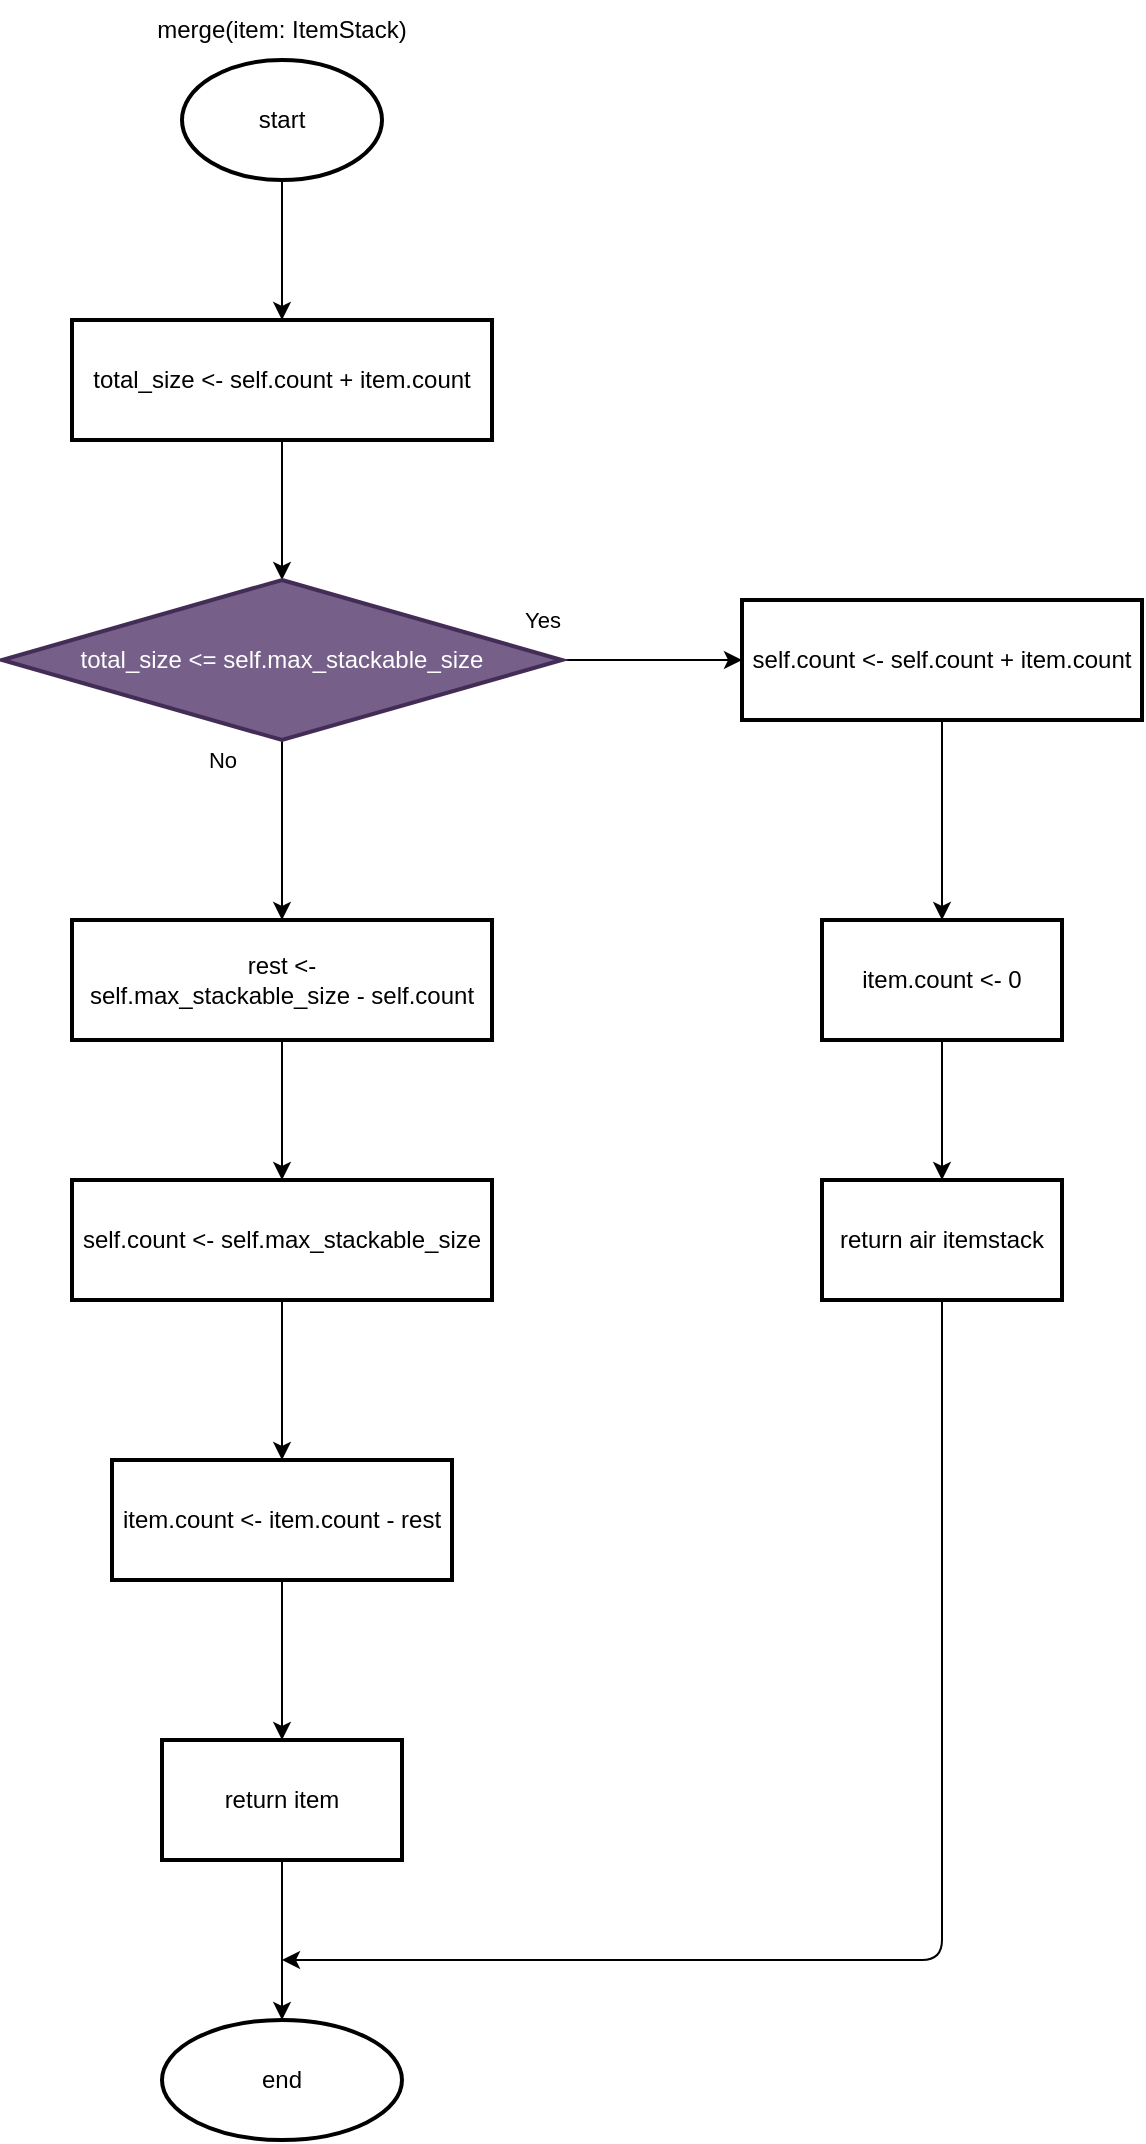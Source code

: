 <mxfile>
    <diagram id="cYxzI4weXATdJQALIW00" name="Page-1">
        <mxGraphModel dx="1118" dy="526" grid="1" gridSize="10" guides="1" tooltips="1" connect="1" arrows="1" fold="1" page="1" pageScale="1" pageWidth="850" pageHeight="1100" math="0" shadow="0">
            <root>
                <mxCell id="0"/>
                <mxCell id="1" parent="0"/>
                <mxCell id="5" value="" style="edgeStyle=none;html=1;" parent="1" source="2" target="4" edge="1">
                    <mxGeometry relative="1" as="geometry"/>
                </mxCell>
                <mxCell id="2" value="start" style="strokeWidth=2;html=1;shape=mxgraph.flowchart.start_1;whiteSpace=wrap;" parent="1" vertex="1">
                    <mxGeometry x="130" y="40" width="100" height="60" as="geometry"/>
                </mxCell>
                <mxCell id="3" value="merge(item: ItemStack)" style="text;html=1;strokeColor=none;fillColor=none;align=center;verticalAlign=middle;whiteSpace=wrap;rounded=0;" parent="1" vertex="1">
                    <mxGeometry x="105" y="10" width="150" height="30" as="geometry"/>
                </mxCell>
                <mxCell id="7" value="" style="edgeStyle=none;html=1;" parent="1" source="4" target="6" edge="1">
                    <mxGeometry relative="1" as="geometry"/>
                </mxCell>
                <mxCell id="4" value="total_size &amp;lt;- self.count + item.count" style="whiteSpace=wrap;html=1;strokeWidth=2;" parent="1" vertex="1">
                    <mxGeometry x="75" y="170" width="210" height="60" as="geometry"/>
                </mxCell>
                <mxCell id="9" value="Yes" style="edgeStyle=none;html=1;" parent="1" source="6" target="8" edge="1">
                    <mxGeometry x="-1" y="22" relative="1" as="geometry">
                        <mxPoint x="-10" y="2" as="offset"/>
                    </mxGeometry>
                </mxCell>
                <mxCell id="13" value="No" style="edgeStyle=none;html=1;" parent="1" source="6" target="12" edge="1">
                    <mxGeometry x="-0.778" y="-30" relative="1" as="geometry">
                        <mxPoint as="offset"/>
                    </mxGeometry>
                </mxCell>
                <mxCell id="6" value="total_size &amp;lt;= self.max_stackable_size" style="rhombus;whiteSpace=wrap;html=1;strokeWidth=2;fillColor=#76608a;fontColor=#ffffff;strokeColor=#432D57;" parent="1" vertex="1">
                    <mxGeometry x="40" y="300" width="280" height="80" as="geometry"/>
                </mxCell>
                <mxCell id="24" value="" style="edgeStyle=orthogonalEdgeStyle;html=1;" parent="1" source="8" target="23" edge="1">
                    <mxGeometry relative="1" as="geometry"/>
                </mxCell>
                <mxCell id="8" value="self.count &amp;lt;- self.count + item.count" style="whiteSpace=wrap;html=1;strokeWidth=2;" parent="1" vertex="1">
                    <mxGeometry x="410" y="310" width="200" height="60" as="geometry"/>
                </mxCell>
                <mxCell id="22" style="edgeStyle=orthogonalEdgeStyle;html=1;" parent="1" source="10" edge="1">
                    <mxGeometry relative="1" as="geometry">
                        <mxPoint x="180" y="990" as="targetPoint"/>
                        <Array as="points">
                            <mxPoint x="510" y="750"/>
                            <mxPoint x="510" y="750"/>
                        </Array>
                    </mxGeometry>
                </mxCell>
                <mxCell id="10" value="return air itemstack" style="whiteSpace=wrap;html=1;strokeWidth=2;" parent="1" vertex="1">
                    <mxGeometry x="450" y="600" width="120" height="60" as="geometry"/>
                </mxCell>
                <mxCell id="15" value="" style="edgeStyle=none;html=1;" parent="1" source="12" target="14" edge="1">
                    <mxGeometry relative="1" as="geometry"/>
                </mxCell>
                <mxCell id="12" value="rest &amp;lt;-&lt;br&gt;self.max_stackable_size - self.count" style="whiteSpace=wrap;html=1;strokeWidth=2;" parent="1" vertex="1">
                    <mxGeometry x="75" y="470" width="210" height="60" as="geometry"/>
                </mxCell>
                <mxCell id="17" value="" style="edgeStyle=none;html=1;" parent="1" source="14" target="16" edge="1">
                    <mxGeometry relative="1" as="geometry"/>
                </mxCell>
                <mxCell id="14" value="self.count &amp;lt;- self.max_stackable_size" style="whiteSpace=wrap;html=1;strokeWidth=2;" parent="1" vertex="1">
                    <mxGeometry x="75" y="600" width="210" height="60" as="geometry"/>
                </mxCell>
                <mxCell id="19" value="" style="edgeStyle=none;html=1;" parent="1" source="16" target="18" edge="1">
                    <mxGeometry relative="1" as="geometry"/>
                </mxCell>
                <mxCell id="16" value="item.count &amp;lt;- item.count - rest" style="whiteSpace=wrap;html=1;strokeWidth=2;" parent="1" vertex="1">
                    <mxGeometry x="95" y="740" width="170" height="60" as="geometry"/>
                </mxCell>
                <mxCell id="21" value="" style="edgeStyle=none;html=1;" parent="1" source="18" target="20" edge="1">
                    <mxGeometry relative="1" as="geometry"/>
                </mxCell>
                <mxCell id="18" value="return item" style="whiteSpace=wrap;html=1;strokeWidth=2;" parent="1" vertex="1">
                    <mxGeometry x="120" y="880" width="120" height="60" as="geometry"/>
                </mxCell>
                <mxCell id="20" value="end" style="ellipse;whiteSpace=wrap;html=1;strokeWidth=2;" parent="1" vertex="1">
                    <mxGeometry x="120" y="1020" width="120" height="60" as="geometry"/>
                </mxCell>
                <mxCell id="25" style="edgeStyle=orthogonalEdgeStyle;html=1;entryX=0.5;entryY=0;entryDx=0;entryDy=0;" parent="1" source="23" target="10" edge="1">
                    <mxGeometry relative="1" as="geometry"/>
                </mxCell>
                <mxCell id="23" value="item.count &amp;lt;- 0" style="whiteSpace=wrap;html=1;strokeWidth=2;" parent="1" vertex="1">
                    <mxGeometry x="450" y="470" width="120" height="60" as="geometry"/>
                </mxCell>
            </root>
        </mxGraphModel>
    </diagram>
</mxfile>